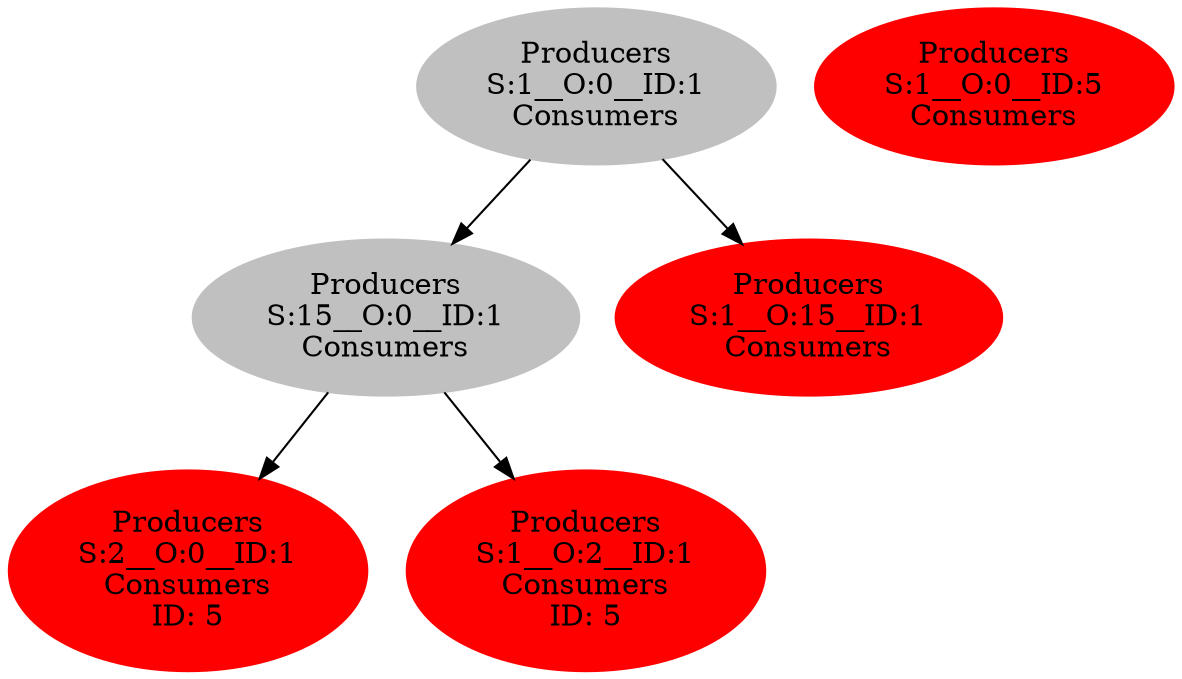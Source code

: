 strict digraph  {
0 [color=grey, label="Producers
S:1__O:0__ID:1
Consumers
", style=filled];
1 [color=grey, label="Producers
S:15__O:0__ID:1
Consumers
", style=filled];
2 [color=red, label="Producers
S:2__O:0__ID:1
Consumers
ID: 5", style=filled];
3 [color=red, label="Producers
S:1__O:2__ID:1
Consumers
ID: 5", style=filled];
4 [color=red, label="Producers
S:1__O:15__ID:1
Consumers
", style=filled];
5 [color=red, label="Producers
S:1__O:0__ID:5
Consumers
", style=filled];
0 -> 1;
0 -> 4;
1 -> 2;
1 -> 3;
}

